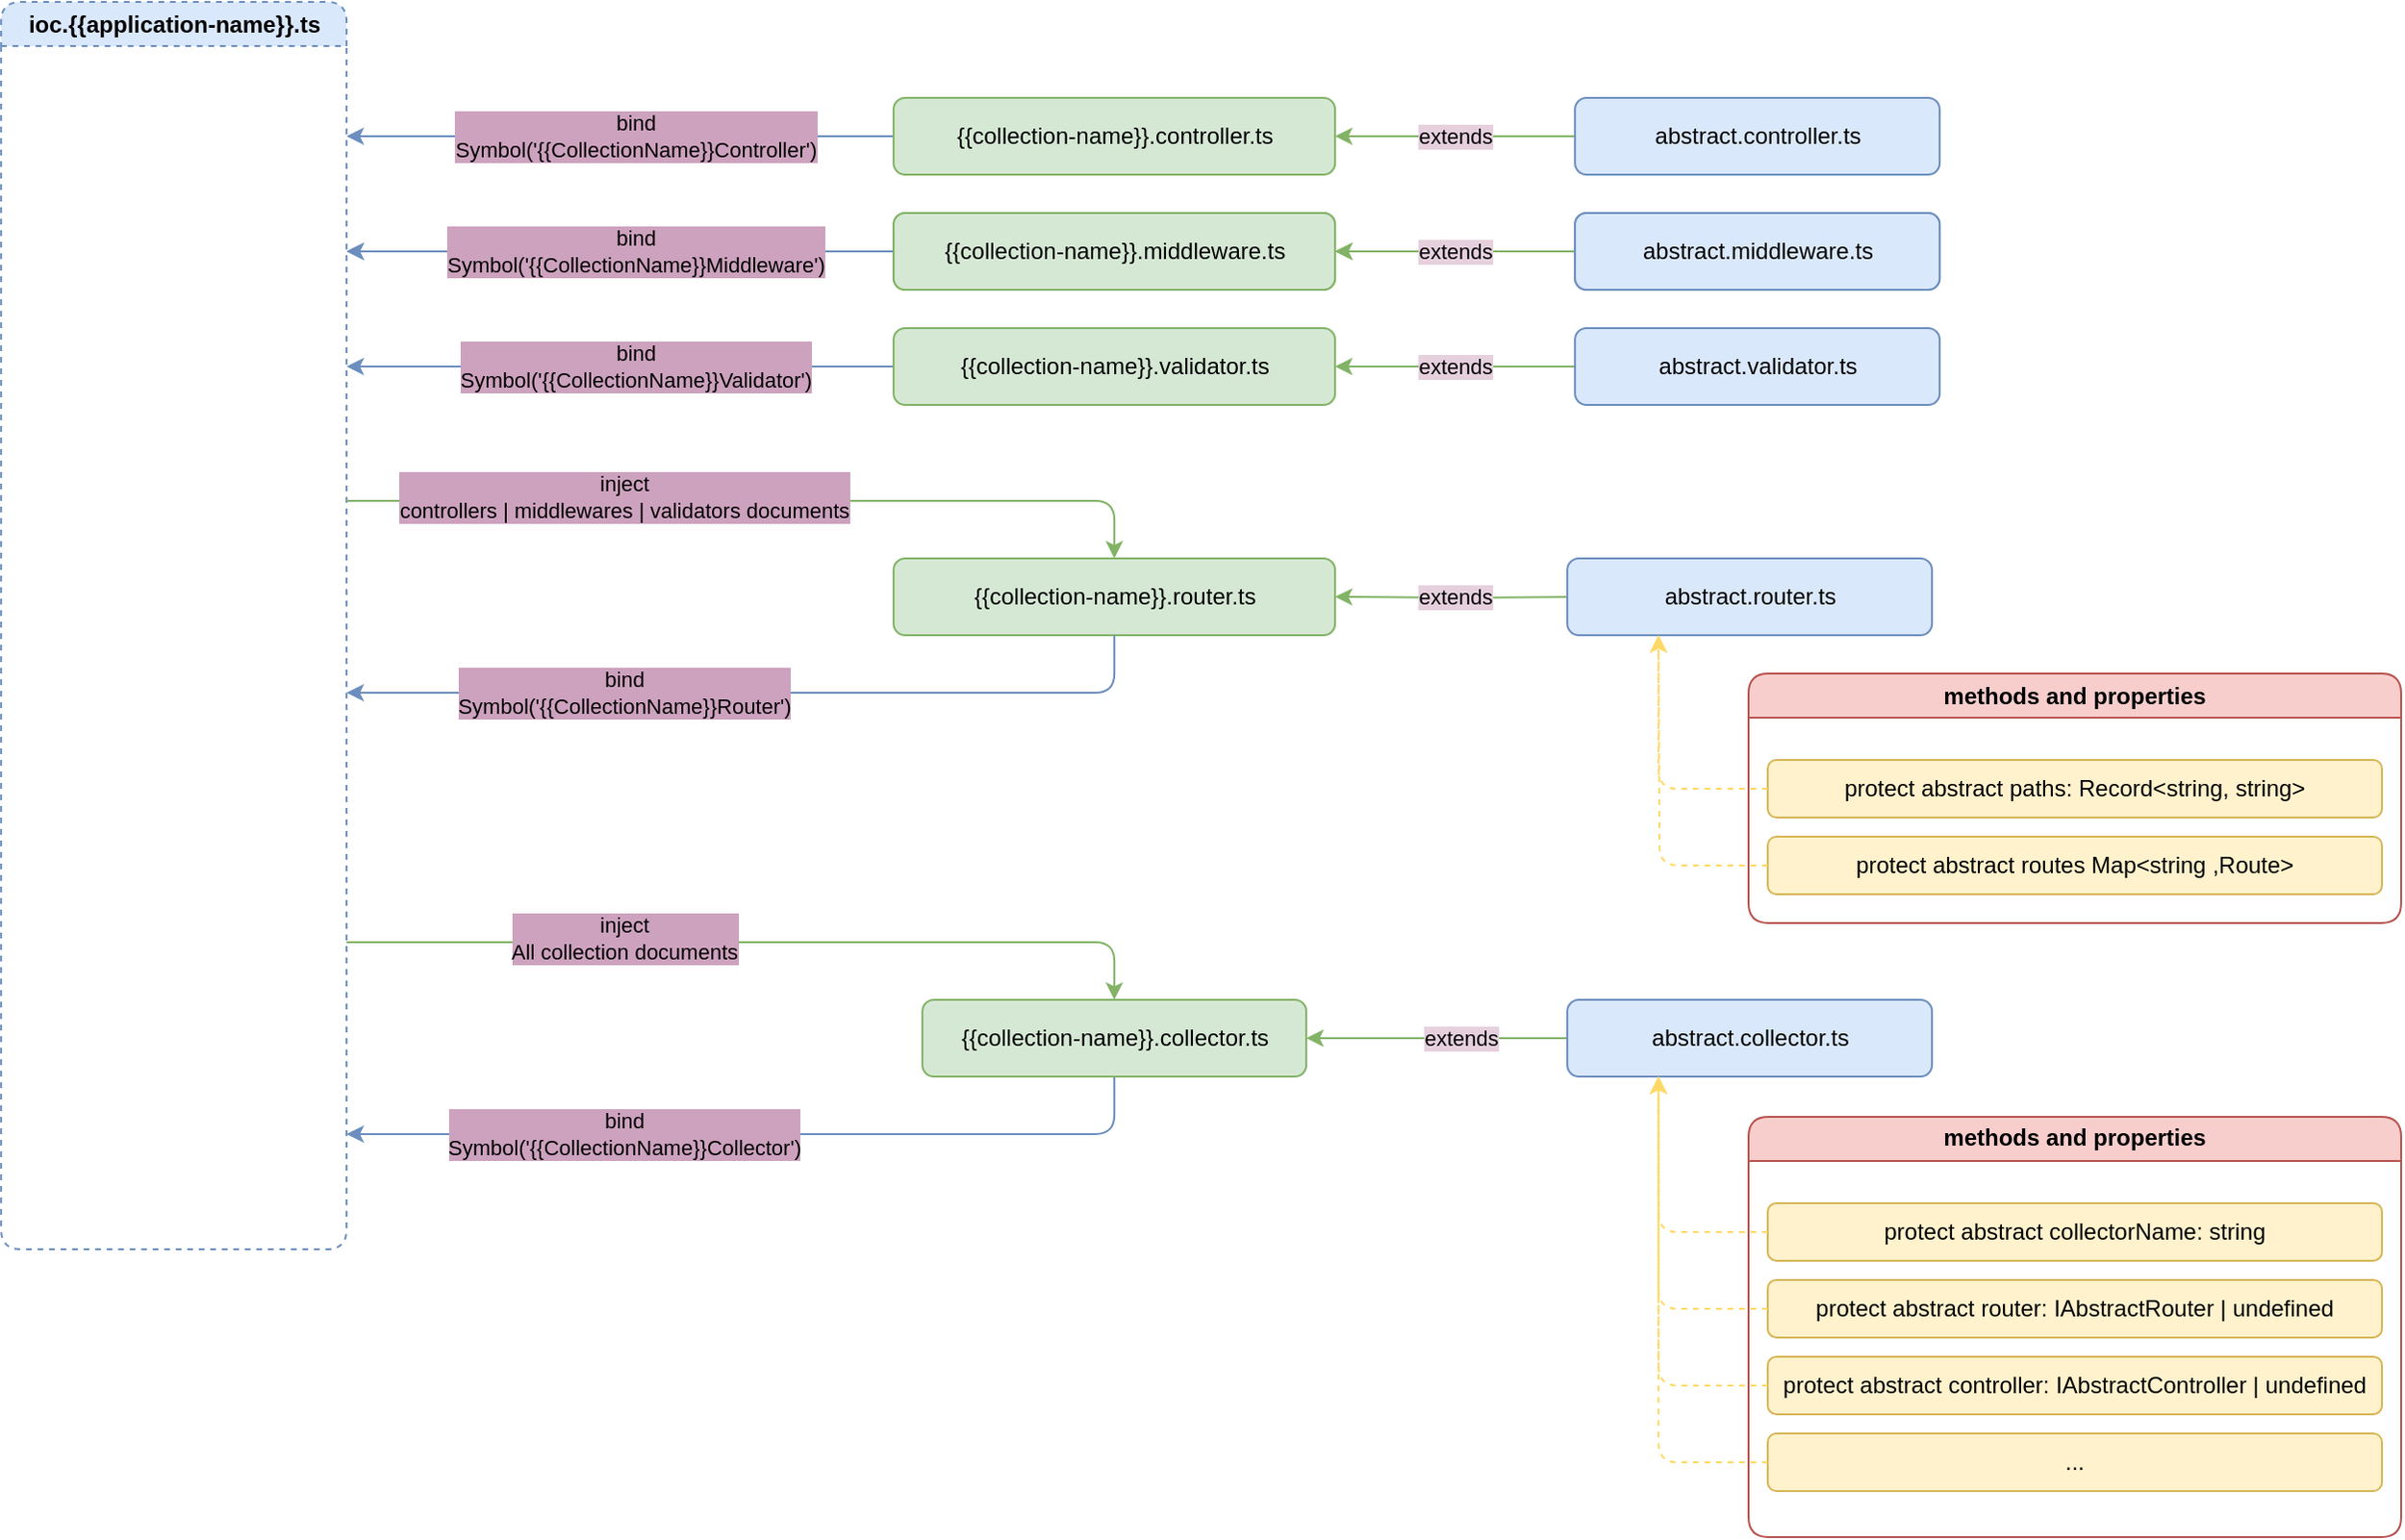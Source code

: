 <mxfile version="20.8.20" type="device"><diagram name="Page-1" id="fMzT81Sl2tP036H9ibJh"><mxGraphModel dx="1434" dy="1922" grid="1" gridSize="10" guides="1" tooltips="1" connect="1" arrows="1" fold="1" page="1" pageScale="1" pageWidth="850" pageHeight="1100" math="0" shadow="0"><root><mxCell id="0"/><mxCell id="1" parent="0"/><mxCell id="dFjJormlgvl6nHlM6r-E-1" value="ioc.{{application-name}}.ts" style="swimlane;whiteSpace=wrap;html=1;rounded=1;dashed=1;fillColor=#dae8fc;strokeColor=#6c8ebf;" parent="1" vertex="1"><mxGeometry x="269.57" y="-90" width="180" height="650" as="geometry"/></mxCell><mxCell id="dFjJormlgvl6nHlM6r-E-2" value="{{collection-name}}.router.ts" style="rounded=1;whiteSpace=wrap;html=1;fillColor=#d5e8d4;strokeColor=#82b366;" parent="1" vertex="1"><mxGeometry x="734.57" y="200" width="230" height="40" as="geometry"/></mxCell><mxCell id="dFjJormlgvl6nHlM6r-E-3" style="edgeStyle=orthogonalEdgeStyle;rounded=0;orthogonalLoop=1;jettySize=auto;html=1;fillColor=#d5e8d4;strokeColor=#82b366;entryX=1;entryY=0.5;entryDx=0;entryDy=0;" parent="1" target="dFjJormlgvl6nHlM6r-E-2" edge="1"><mxGeometry relative="1" as="geometry"><mxPoint x="969.57" y="220" as="targetPoint"/><mxPoint x="1095.57" y="220" as="sourcePoint"/></mxGeometry></mxCell><mxCell id="dFjJormlgvl6nHlM6r-E-4" value="abstract.router.ts" style="rounded=1;whiteSpace=wrap;html=1;fillColor=#dae8fc;strokeColor=#6c8ebf;" parent="1" vertex="1"><mxGeometry x="1085.57" y="200" width="190" height="40" as="geometry"/></mxCell><mxCell id="dFjJormlgvl6nHlM6r-E-5" value="methods and properties" style="swimlane;whiteSpace=wrap;html=1;fillColor=#f8cecc;strokeColor=#b85450;rounded=1;" parent="1" vertex="1"><mxGeometry x="1180" y="260" width="340" height="130" as="geometry"/></mxCell><mxCell id="dFjJormlgvl6nHlM6r-E-6" value="protect abstract paths: Record&amp;lt;string, string&amp;gt;" style="rounded=1;whiteSpace=wrap;html=1;fillColor=#fff2cc;strokeColor=#d6b656;" parent="dFjJormlgvl6nHlM6r-E-5" vertex="1"><mxGeometry x="10" y="45" width="320" height="30" as="geometry"/></mxCell><mxCell id="dFjJormlgvl6nHlM6r-E-7" value="protect abstract routes Map&amp;lt;string ,Route&amp;gt;" style="rounded=1;whiteSpace=wrap;html=1;fillColor=#fff2cc;strokeColor=#d6b656;" parent="dFjJormlgvl6nHlM6r-E-5" vertex="1"><mxGeometry x="10" y="85" width="320" height="30" as="geometry"/></mxCell><mxCell id="dFjJormlgvl6nHlM6r-E-8" style="edgeStyle=orthogonalEdgeStyle;rounded=1;sketch=0;jumpStyle=none;orthogonalLoop=1;jettySize=auto;html=1;entryX=0.25;entryY=1;entryDx=0;entryDy=0;shadow=0;dashed=1;strokeWidth=1;exitX=0;exitY=0.5;exitDx=0;exitDy=0;fillColor=#d5e8d4;strokeColor=#FFD966;" parent="1" source="dFjJormlgvl6nHlM6r-E-6" target="dFjJormlgvl6nHlM6r-E-4" edge="1"><mxGeometry relative="1" as="geometry"/></mxCell><mxCell id="dFjJormlgvl6nHlM6r-E-9" style="edgeStyle=orthogonalEdgeStyle;rounded=1;sketch=0;jumpStyle=none;orthogonalLoop=1;jettySize=auto;html=1;entryX=0.25;entryY=1;entryDx=0;entryDy=0;shadow=0;dashed=1;strokeWidth=1;exitX=0;exitY=0.5;exitDx=0;exitDy=0;fillColor=#d5e8d4;strokeColor=#FFD966;" parent="1" source="dFjJormlgvl6nHlM6r-E-7" edge="1"><mxGeometry relative="1" as="geometry"><mxPoint x="1133.07" y="240" as="targetPoint"/></mxGeometry></mxCell><mxCell id="dFjJormlgvl6nHlM6r-E-10" value="methods and properties" style="swimlane;whiteSpace=wrap;html=1;fillColor=#f8cecc;strokeColor=#b85450;rounded=1;" parent="1" vertex="1"><mxGeometry x="1180" y="490.97" width="340" height="219.03" as="geometry"/></mxCell><mxCell id="dFjJormlgvl6nHlM6r-E-11" value="protect abstract collectorName: string" style="rounded=1;whiteSpace=wrap;html=1;fillColor=#fff2cc;strokeColor=#d6b656;" parent="dFjJormlgvl6nHlM6r-E-10" vertex="1"><mxGeometry x="10" y="45" width="320" height="30" as="geometry"/></mxCell><mxCell id="dFjJormlgvl6nHlM6r-E-12" value="protect abstract router: IAbstractRouter | undefined" style="rounded=1;whiteSpace=wrap;html=1;fillColor=#fff2cc;strokeColor=#d6b656;" parent="dFjJormlgvl6nHlM6r-E-10" vertex="1"><mxGeometry x="10" y="85" width="320" height="30" as="geometry"/></mxCell><mxCell id="dFjJormlgvl6nHlM6r-E-13" value="protect abstract controller: IAbstractController | undefined" style="rounded=1;whiteSpace=wrap;html=1;fillColor=#fff2cc;strokeColor=#d6b656;" parent="dFjJormlgvl6nHlM6r-E-10" vertex="1"><mxGeometry x="10" y="125" width="320" height="30" as="geometry"/></mxCell><mxCell id="dFjJormlgvl6nHlM6r-E-14" value="..." style="rounded=1;whiteSpace=wrap;html=1;fillColor=#fff2cc;strokeColor=#d6b656;" parent="dFjJormlgvl6nHlM6r-E-10" vertex="1"><mxGeometry x="10" y="165.03" width="320" height="30" as="geometry"/></mxCell><mxCell id="dFjJormlgvl6nHlM6r-E-15" style="edgeStyle=orthogonalEdgeStyle;rounded=1;orthogonalLoop=1;jettySize=auto;html=1;entryX=0.5;entryY=0;entryDx=0;entryDy=0;fillColor=#d5e8d4;strokeColor=#82b366;" parent="1" target="dFjJormlgvl6nHlM6r-E-19" edge="1"><mxGeometry relative="1" as="geometry"><mxPoint x="449.57" y="400" as="sourcePoint"/><Array as="points"><mxPoint x="459.57" y="399.97"/><mxPoint x="779.57" y="399.97"/></Array></mxGeometry></mxCell><mxCell id="dFjJormlgvl6nHlM6r-E-16" value="inject&lt;br&gt;All collection documents" style="edgeLabel;html=1;align=center;verticalAlign=middle;resizable=0;points=[];labelBackgroundColor=#CDA2BE;" parent="dFjJormlgvl6nHlM6r-E-15" vertex="1" connectable="0"><mxGeometry x="-0.187" y="2" relative="1" as="geometry"><mxPoint x="-31" as="offset"/></mxGeometry></mxCell><mxCell id="dFjJormlgvl6nHlM6r-E-17" style="edgeStyle=orthogonalEdgeStyle;rounded=1;orthogonalLoop=1;jettySize=auto;html=1;exitX=0.5;exitY=1;exitDx=0;exitDy=0;fillColor=#dae8fc;strokeColor=#6c8ebf;" parent="1" source="dFjJormlgvl6nHlM6r-E-19" edge="1"><mxGeometry relative="1" as="geometry"><mxPoint x="449.57" y="500" as="targetPoint"/><Array as="points"><mxPoint x="779.57" y="499.97"/><mxPoint x="459.57" y="499.97"/></Array></mxGeometry></mxCell><mxCell id="dFjJormlgvl6nHlM6r-E-18" value="bind&lt;br&gt;Symbol('{{CollectionName}}Collector')" style="edgeLabel;html=1;align=center;verticalAlign=middle;resizable=0;points=[];labelBackgroundColor=#CDA2BE;" parent="dFjJormlgvl6nHlM6r-E-17" vertex="1" connectable="0"><mxGeometry x="0.337" y="4" relative="1" as="geometry"><mxPoint x="2" y="-4" as="offset"/></mxGeometry></mxCell><mxCell id="dFjJormlgvl6nHlM6r-E-19" value="{{collection-name}}.collector.ts" style="rounded=1;whiteSpace=wrap;html=1;fillColor=#d5e8d4;strokeColor=#82b366;" parent="1" vertex="1"><mxGeometry x="749.57" y="429.97" width="200" height="40" as="geometry"/></mxCell><mxCell id="dFjJormlgvl6nHlM6r-E-20" style="edgeStyle=orthogonalEdgeStyle;rounded=0;orthogonalLoop=1;jettySize=auto;html=1;fillColor=#d5e8d4;strokeColor=#82b366;entryX=1;entryY=0.5;entryDx=0;entryDy=0;" parent="1" source="dFjJormlgvl6nHlM6r-E-22" target="dFjJormlgvl6nHlM6r-E-19" edge="1"><mxGeometry relative="1" as="geometry"><mxPoint x="969.57" y="450" as="targetPoint"/></mxGeometry></mxCell><mxCell id="dFjJormlgvl6nHlM6r-E-21" value="extends" style="edgeLabel;html=1;align=center;verticalAlign=middle;resizable=0;points=[];labelBackgroundColor=#E6D0DE;" parent="dFjJormlgvl6nHlM6r-E-20" vertex="1" connectable="0"><mxGeometry x="-0.176" relative="1" as="geometry"><mxPoint as="offset"/></mxGeometry></mxCell><mxCell id="dFjJormlgvl6nHlM6r-E-22" value="abstract.collector.ts" style="rounded=1;whiteSpace=wrap;html=1;fillColor=#dae8fc;strokeColor=#6c8ebf;" parent="1" vertex="1"><mxGeometry x="1085.57" y="429.97" width="190" height="40" as="geometry"/></mxCell><mxCell id="dFjJormlgvl6nHlM6r-E-23" style="edgeStyle=orthogonalEdgeStyle;rounded=1;orthogonalLoop=1;jettySize=auto;html=1;entryX=0.25;entryY=1;entryDx=0;entryDy=0;exitX=0;exitY=0.5;exitDx=0;exitDy=0;fillColor=#d5e8d4;strokeColor=#FFD966;dashed=1;strokeWidth=1;" parent="1" source="dFjJormlgvl6nHlM6r-E-11" target="dFjJormlgvl6nHlM6r-E-22" edge="1"><mxGeometry relative="1" as="geometry"/></mxCell><mxCell id="dFjJormlgvl6nHlM6r-E-24" style="edgeStyle=orthogonalEdgeStyle;rounded=1;orthogonalLoop=1;jettySize=auto;html=1;entryX=0.25;entryY=1;entryDx=0;entryDy=0;exitX=0;exitY=0.5;exitDx=0;exitDy=0;fillColor=#d5e8d4;strokeColor=#FFD966;dashed=1;" parent="1" source="dFjJormlgvl6nHlM6r-E-12" target="dFjJormlgvl6nHlM6r-E-22" edge="1"><mxGeometry relative="1" as="geometry"/></mxCell><mxCell id="dFjJormlgvl6nHlM6r-E-25" style="edgeStyle=orthogonalEdgeStyle;rounded=1;orthogonalLoop=1;jettySize=auto;html=1;entryX=0.25;entryY=1;entryDx=0;entryDy=0;exitX=0;exitY=0.5;exitDx=0;exitDy=0;fillColor=#d5e8d4;strokeColor=#FFD966;dashed=1;" parent="1" source="dFjJormlgvl6nHlM6r-E-13" target="dFjJormlgvl6nHlM6r-E-22" edge="1"><mxGeometry relative="1" as="geometry"/></mxCell><mxCell id="dFjJormlgvl6nHlM6r-E-26" style="edgeStyle=orthogonalEdgeStyle;rounded=1;orthogonalLoop=1;jettySize=auto;html=1;entryX=0.25;entryY=1;entryDx=0;entryDy=0;exitX=0;exitY=0.5;exitDx=0;exitDy=0;fillColor=#d5e8d4;strokeColor=#FFD966;dashed=1;" parent="1" source="dFjJormlgvl6nHlM6r-E-14" target="dFjJormlgvl6nHlM6r-E-22" edge="1"><mxGeometry relative="1" as="geometry"/></mxCell><mxCell id="dFjJormlgvl6nHlM6r-E-27" value="extends" style="edgeLabel;html=1;align=center;verticalAlign=middle;resizable=0;points=[];labelBackgroundColor=#E6D0DE;" parent="1" vertex="1" connectable="0"><mxGeometry x="999.57" y="224" as="geometry"><mxPoint x="27" y="-4" as="offset"/></mxGeometry></mxCell><mxCell id="dFjJormlgvl6nHlM6r-E-28" style="edgeStyle=orthogonalEdgeStyle;rounded=1;orthogonalLoop=1;jettySize=auto;html=1;entryX=0.5;entryY=0;entryDx=0;entryDy=0;fillColor=#d5e8d4;strokeColor=#82b366;" parent="1" target="dFjJormlgvl6nHlM6r-E-2" edge="1"><mxGeometry relative="1" as="geometry"><mxPoint x="449.57" y="170" as="sourcePoint"/><Array as="points"><mxPoint x="849.57" y="170"/></Array><mxPoint x="864.57" y="200" as="targetPoint"/></mxGeometry></mxCell><mxCell id="dFjJormlgvl6nHlM6r-E-29" value="&lt;div&gt;inject&lt;/div&gt;&lt;div&gt;controllers | middlewares | validators documents&lt;br&gt;&lt;/div&gt;" style="edgeLabel;html=1;align=center;verticalAlign=middle;resizable=0;points=[];labelBackgroundColor=#CDA2BE;" parent="dFjJormlgvl6nHlM6r-E-28" vertex="1" connectable="0"><mxGeometry x="-0.187" y="2" relative="1" as="geometry"><mxPoint x="-31" as="offset"/></mxGeometry></mxCell><mxCell id="dFjJormlgvl6nHlM6r-E-30" style="edgeStyle=orthogonalEdgeStyle;rounded=1;orthogonalLoop=1;jettySize=auto;html=1;exitX=0.5;exitY=1;exitDx=0;exitDy=0;fillColor=#dae8fc;strokeColor=#6c8ebf;" parent="1" source="dFjJormlgvl6nHlM6r-E-2" edge="1"><mxGeometry relative="1" as="geometry"><mxPoint x="449.57" y="270" as="targetPoint"/><Array as="points"><mxPoint x="849.57" y="270"/></Array><mxPoint x="864.57" y="240" as="sourcePoint"/></mxGeometry></mxCell><mxCell id="dFjJormlgvl6nHlM6r-E-31" value="bind&lt;br&gt;Symbol('{{CollectionName}}Router')" style="edgeLabel;html=1;align=center;verticalAlign=middle;resizable=0;points=[];labelBackgroundColor=#CDA2BE;" parent="dFjJormlgvl6nHlM6r-E-30" vertex="1" connectable="0"><mxGeometry x="0.337" y="4" relative="1" as="geometry"><mxPoint x="2" y="-4" as="offset"/></mxGeometry></mxCell><mxCell id="dFjJormlgvl6nHlM6r-E-32" style="edgeStyle=orthogonalEdgeStyle;rounded=0;orthogonalLoop=1;jettySize=auto;html=1;fillColor=#dae8fc;strokeColor=#6c8ebf;" parent="1" edge="1"><mxGeometry relative="1" as="geometry"><mxPoint x="449.57" y="100" as="targetPoint"/><mxPoint x="734.57" y="100" as="sourcePoint"/></mxGeometry></mxCell><mxCell id="dFjJormlgvl6nHlM6r-E-33" value="bind&lt;br&gt;Symbol('{{CollectionName}}Validator')" style="edgeLabel;html=1;align=center;verticalAlign=middle;resizable=0;points=[];labelBackgroundColor=#CDA2BE;" parent="dFjJormlgvl6nHlM6r-E-32" vertex="1" connectable="0"><mxGeometry x="-0.066" relative="1" as="geometry"><mxPoint x="-2" as="offset"/></mxGeometry></mxCell><mxCell id="dFjJormlgvl6nHlM6r-E-34" style="edgeStyle=orthogonalEdgeStyle;rounded=0;orthogonalLoop=1;jettySize=auto;html=1;fillColor=#d5e8d4;strokeColor=#82b366;entryX=1;entryY=0.5;entryDx=0;entryDy=0;" parent="1" edge="1"><mxGeometry relative="1" as="geometry"><mxPoint x="964.57" y="100" as="targetPoint"/><mxPoint x="1095.57" y="100" as="sourcePoint"/></mxGeometry></mxCell><mxCell id="dFjJormlgvl6nHlM6r-E-35" value="extends" style="edgeLabel;html=1;align=center;verticalAlign=middle;resizable=0;points=[];labelBackgroundColor=#E6D0DE;" parent="1" vertex="1" connectable="0"><mxGeometry x="999.57" y="104" as="geometry"><mxPoint x="27" y="-4" as="offset"/></mxGeometry></mxCell><mxCell id="dFjJormlgvl6nHlM6r-E-36" value="{{collection-name}}.validator.ts" style="rounded=1;whiteSpace=wrap;html=1;fillColor=#d5e8d4;strokeColor=#82b366;" parent="1" vertex="1"><mxGeometry x="734.57" y="80" width="230" height="40" as="geometry"/></mxCell><mxCell id="dFjJormlgvl6nHlM6r-E-37" value="abstract.validator.ts" style="rounded=1;whiteSpace=wrap;html=1;fillColor=#dae8fc;strokeColor=#6c8ebf;" parent="1" vertex="1"><mxGeometry x="1089.57" y="80" width="190" height="40" as="geometry"/></mxCell><mxCell id="dFjJormlgvl6nHlM6r-E-38" style="edgeStyle=orthogonalEdgeStyle;rounded=0;orthogonalLoop=1;jettySize=auto;html=1;fillColor=#dae8fc;strokeColor=#6c8ebf;" parent="1" edge="1"><mxGeometry relative="1" as="geometry"><mxPoint x="449.57" y="40" as="targetPoint"/><mxPoint x="734.57" y="40" as="sourcePoint"/></mxGeometry></mxCell><mxCell id="dFjJormlgvl6nHlM6r-E-39" value="bind&lt;br&gt;Symbol('{{CollectionName}}Controller')" style="edgeLabel;html=1;align=center;verticalAlign=middle;resizable=0;points=[];labelBackgroundColor=#CDA2BE;" parent="dFjJormlgvl6nHlM6r-E-38" vertex="1" connectable="0"><mxGeometry x="-0.066" relative="1" as="geometry"><mxPoint x="-2" as="offset"/></mxGeometry></mxCell><mxCell id="dFjJormlgvl6nHlM6r-E-40" style="edgeStyle=orthogonalEdgeStyle;rounded=0;orthogonalLoop=1;jettySize=auto;html=1;fillColor=#d5e8d4;strokeColor=#82b366;entryX=1;entryY=0.5;entryDx=0;entryDy=0;" parent="1" edge="1"><mxGeometry relative="1" as="geometry"><mxPoint x="964.57" y="40" as="targetPoint"/><mxPoint x="1095.57" y="40" as="sourcePoint"/></mxGeometry></mxCell><mxCell id="dFjJormlgvl6nHlM6r-E-41" value="extends" style="edgeLabel;html=1;align=center;verticalAlign=middle;resizable=0;points=[];labelBackgroundColor=#E6D0DE;" parent="1" vertex="1" connectable="0"><mxGeometry x="999.57" y="44" as="geometry"><mxPoint x="27" y="-4" as="offset"/></mxGeometry></mxCell><mxCell id="dFjJormlgvl6nHlM6r-E-42" value="{{collection-name}}.validator.ts" style="rounded=1;whiteSpace=wrap;html=1;fillColor=#d5e8d4;strokeColor=#82b366;" parent="1" vertex="1"><mxGeometry x="734.57" y="20" width="230" height="40" as="geometry"/></mxCell><mxCell id="dFjJormlgvl6nHlM6r-E-43" value="abstract.validator.ts" style="rounded=1;whiteSpace=wrap;html=1;fillColor=#dae8fc;strokeColor=#6c8ebf;" parent="1" vertex="1"><mxGeometry x="1089.57" y="20" width="190" height="40" as="geometry"/></mxCell><mxCell id="dFjJormlgvl6nHlM6r-E-44" style="edgeStyle=orthogonalEdgeStyle;rounded=0;orthogonalLoop=1;jettySize=auto;html=1;fillColor=#dae8fc;strokeColor=#6c8ebf;" parent="1" edge="1"><mxGeometry relative="1" as="geometry"><mxPoint x="449.57" y="40" as="targetPoint"/><mxPoint x="734.57" y="40" as="sourcePoint"/></mxGeometry></mxCell><mxCell id="dFjJormlgvl6nHlM6r-E-45" value="bind&lt;br&gt;Symbol('{{CollectionName}}Middleware')" style="edgeLabel;html=1;align=center;verticalAlign=middle;resizable=0;points=[];labelBackgroundColor=#CDA2BE;" parent="dFjJormlgvl6nHlM6r-E-44" vertex="1" connectable="0"><mxGeometry x="-0.066" relative="1" as="geometry"><mxPoint x="-2" as="offset"/></mxGeometry></mxCell><mxCell id="dFjJormlgvl6nHlM6r-E-46" style="edgeStyle=orthogonalEdgeStyle;rounded=0;orthogonalLoop=1;jettySize=auto;html=1;fillColor=#d5e8d4;strokeColor=#82b366;entryX=1;entryY=0.5;entryDx=0;entryDy=0;" parent="1" edge="1"><mxGeometry relative="1" as="geometry"><mxPoint x="964.57" y="40" as="targetPoint"/><mxPoint x="1095.57" y="40" as="sourcePoint"/></mxGeometry></mxCell><mxCell id="dFjJormlgvl6nHlM6r-E-47" value="extends" style="edgeLabel;html=1;align=center;verticalAlign=middle;resizable=0;points=[];labelBackgroundColor=#E6D0DE;" parent="1" vertex="1" connectable="0"><mxGeometry x="999.57" y="44" as="geometry"><mxPoint x="27" y="-4" as="offset"/></mxGeometry></mxCell><mxCell id="dFjJormlgvl6nHlM6r-E-48" value="{{collection-name}}.middleware.ts" style="rounded=1;whiteSpace=wrap;html=1;fillColor=#d5e8d4;strokeColor=#82b366;" parent="1" vertex="1"><mxGeometry x="734.57" y="20" width="230" height="40" as="geometry"/></mxCell><mxCell id="dFjJormlgvl6nHlM6r-E-49" value="abstract.middleware.ts" style="rounded=1;whiteSpace=wrap;html=1;fillColor=#dae8fc;strokeColor=#6c8ebf;" parent="1" vertex="1"><mxGeometry x="1089.57" y="20" width="190" height="40" as="geometry"/></mxCell><mxCell id="dFjJormlgvl6nHlM6r-E-50" style="edgeStyle=orthogonalEdgeStyle;rounded=0;orthogonalLoop=1;jettySize=auto;html=1;fillColor=#dae8fc;strokeColor=#6c8ebf;" parent="1" edge="1"><mxGeometry relative="1" as="geometry"><mxPoint x="449.57" y="-20" as="targetPoint"/><mxPoint x="734.57" y="-20" as="sourcePoint"/></mxGeometry></mxCell><mxCell id="dFjJormlgvl6nHlM6r-E-51" value="bind&lt;br&gt;Symbol('{{CollectionName}}Controller')" style="edgeLabel;html=1;align=center;verticalAlign=middle;resizable=0;points=[];labelBackgroundColor=#CDA2BE;" parent="dFjJormlgvl6nHlM6r-E-50" vertex="1" connectable="0"><mxGeometry x="-0.066" relative="1" as="geometry"><mxPoint x="-2" as="offset"/></mxGeometry></mxCell><mxCell id="dFjJormlgvl6nHlM6r-E-52" style="edgeStyle=orthogonalEdgeStyle;rounded=0;orthogonalLoop=1;jettySize=auto;html=1;fillColor=#d5e8d4;strokeColor=#82b366;entryX=1;entryY=0.5;entryDx=0;entryDy=0;" parent="1" edge="1"><mxGeometry relative="1" as="geometry"><mxPoint x="964.57" y="-20" as="targetPoint"/><mxPoint x="1095.57" y="-20" as="sourcePoint"/></mxGeometry></mxCell><mxCell id="dFjJormlgvl6nHlM6r-E-53" value="extends" style="edgeLabel;html=1;align=center;verticalAlign=middle;resizable=0;points=[];labelBackgroundColor=#E6D0DE;" parent="1" vertex="1" connectable="0"><mxGeometry x="999.57" y="-16" as="geometry"><mxPoint x="27" y="-4" as="offset"/></mxGeometry></mxCell><mxCell id="dFjJormlgvl6nHlM6r-E-54" value="{{collection-name}}.controller.ts" style="rounded=1;whiteSpace=wrap;html=1;fillColor=#d5e8d4;strokeColor=#82b366;" parent="1" vertex="1"><mxGeometry x="734.57" y="-40" width="230" height="40" as="geometry"/></mxCell><mxCell id="dFjJormlgvl6nHlM6r-E-55" value="abstract.controller.ts" style="rounded=1;whiteSpace=wrap;html=1;fillColor=#dae8fc;strokeColor=#6c8ebf;" parent="1" vertex="1"><mxGeometry x="1089.57" y="-40" width="190" height="40" as="geometry"/></mxCell><mxCell id="dFjJormlgvl6nHlM6r-E-56" value="&amp;nbsp;" style="text;whiteSpace=wrap;html=1;" parent="1" vertex="1"><mxGeometry x="520" y="-60" width="40" height="40" as="geometry"/></mxCell></root></mxGraphModel></diagram></mxfile>